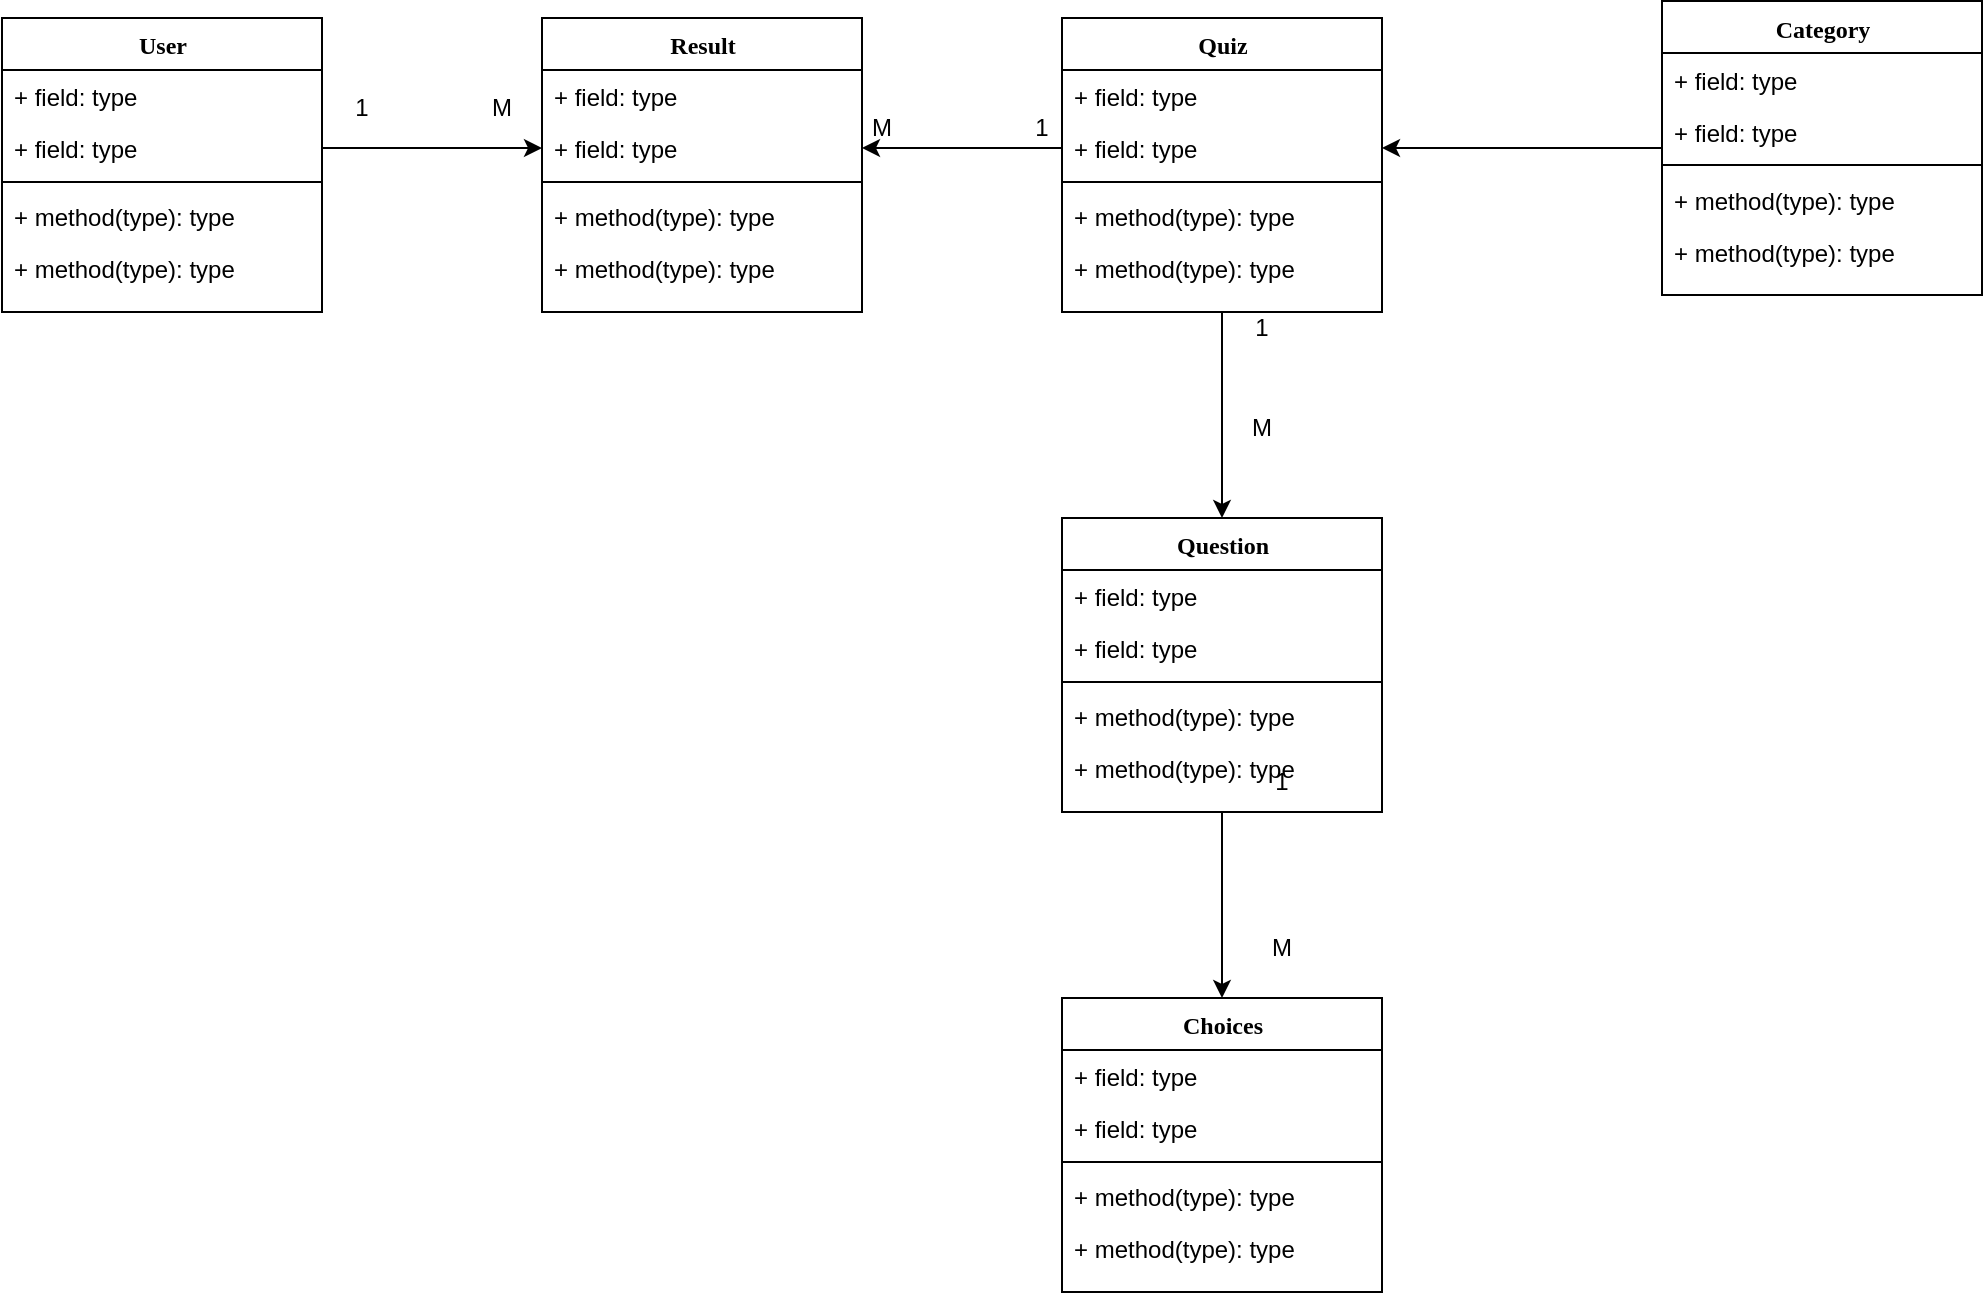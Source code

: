 <mxfile version="24.7.17">
  <diagram name="Page-1" id="9f46799a-70d6-7492-0946-bef42562c5a5">
    <mxGraphModel dx="1221" dy="654" grid="1" gridSize="10" guides="1" tooltips="1" connect="1" arrows="1" fold="1" page="1" pageScale="1" pageWidth="1100" pageHeight="850" background="none" math="0" shadow="0">
      <root>
        <mxCell id="0" />
        <mxCell id="1" parent="0" />
        <mxCell id="vHlq4BdYMwmWfM3dtU1s-13" style="edgeStyle=orthogonalEdgeStyle;rounded=0;orthogonalLoop=1;jettySize=auto;html=1;exitX=0.5;exitY=1;exitDx=0;exitDy=0;entryX=0.5;entryY=0;entryDx=0;entryDy=0;" edge="1" parent="1" source="78961159f06e98e8-108" target="vHlq4BdYMwmWfM3dtU1s-7">
          <mxGeometry relative="1" as="geometry" />
        </mxCell>
        <mxCell id="78961159f06e98e8-108" value="Question" style="swimlane;html=1;fontStyle=1;align=center;verticalAlign=top;childLayout=stackLayout;horizontal=1;startSize=26;horizontalStack=0;resizeParent=1;resizeLast=0;collapsible=1;marginBottom=0;swimlaneFillColor=#ffffff;rounded=0;shadow=0;comic=0;labelBackgroundColor=none;strokeWidth=1;fillColor=none;fontFamily=Verdana;fontSize=12" parent="1" vertex="1">
          <mxGeometry x="570" y="360.0" width="160" height="147" as="geometry" />
        </mxCell>
        <mxCell id="78961159f06e98e8-109" value="+ field: type" style="text;html=1;strokeColor=none;fillColor=none;align=left;verticalAlign=top;spacingLeft=4;spacingRight=4;whiteSpace=wrap;overflow=hidden;rotatable=0;points=[[0,0.5],[1,0.5]];portConstraint=eastwest;" parent="78961159f06e98e8-108" vertex="1">
          <mxGeometry y="26" width="160" height="26" as="geometry" />
        </mxCell>
        <mxCell id="78961159f06e98e8-110" value="+ field: type" style="text;html=1;strokeColor=none;fillColor=none;align=left;verticalAlign=top;spacingLeft=4;spacingRight=4;whiteSpace=wrap;overflow=hidden;rotatable=0;points=[[0,0.5],[1,0.5]];portConstraint=eastwest;" parent="78961159f06e98e8-108" vertex="1">
          <mxGeometry y="52" width="160" height="26" as="geometry" />
        </mxCell>
        <mxCell id="78961159f06e98e8-116" value="" style="line;html=1;strokeWidth=1;fillColor=none;align=left;verticalAlign=middle;spacingTop=-1;spacingLeft=3;spacingRight=3;rotatable=0;labelPosition=right;points=[];portConstraint=eastwest;" parent="78961159f06e98e8-108" vertex="1">
          <mxGeometry y="78" width="160" height="8" as="geometry" />
        </mxCell>
        <mxCell id="78961159f06e98e8-117" value="+ method(type): type" style="text;html=1;strokeColor=none;fillColor=none;align=left;verticalAlign=top;spacingLeft=4;spacingRight=4;whiteSpace=wrap;overflow=hidden;rotatable=0;points=[[0,0.5],[1,0.5]];portConstraint=eastwest;" parent="78961159f06e98e8-108" vertex="1">
          <mxGeometry y="86" width="160" height="26" as="geometry" />
        </mxCell>
        <mxCell id="78961159f06e98e8-120" value="+ method(type): type" style="text;html=1;strokeColor=none;fillColor=none;align=left;verticalAlign=top;spacingLeft=4;spacingRight=4;whiteSpace=wrap;overflow=hidden;rotatable=0;points=[[0,0.5],[1,0.5]];portConstraint=eastwest;" parent="78961159f06e98e8-108" vertex="1">
          <mxGeometry y="112" width="160" height="26" as="geometry" />
        </mxCell>
        <mxCell id="vHlq4BdYMwmWfM3dtU1s-1" value="User" style="swimlane;html=1;fontStyle=1;align=center;verticalAlign=top;childLayout=stackLayout;horizontal=1;startSize=26;horizontalStack=0;resizeParent=1;resizeLast=0;collapsible=1;marginBottom=0;swimlaneFillColor=#ffffff;rounded=0;shadow=0;comic=0;labelBackgroundColor=none;strokeWidth=1;fillColor=none;fontFamily=Verdana;fontSize=12" vertex="1" parent="1">
          <mxGeometry x="40" y="110.0" width="160" height="147" as="geometry" />
        </mxCell>
        <mxCell id="vHlq4BdYMwmWfM3dtU1s-2" value="+ field: type" style="text;html=1;strokeColor=none;fillColor=none;align=left;verticalAlign=top;spacingLeft=4;spacingRight=4;whiteSpace=wrap;overflow=hidden;rotatable=0;points=[[0,0.5],[1,0.5]];portConstraint=eastwest;" vertex="1" parent="vHlq4BdYMwmWfM3dtU1s-1">
          <mxGeometry y="26" width="160" height="26" as="geometry" />
        </mxCell>
        <mxCell id="vHlq4BdYMwmWfM3dtU1s-3" value="+ field: type" style="text;html=1;strokeColor=none;fillColor=none;align=left;verticalAlign=top;spacingLeft=4;spacingRight=4;whiteSpace=wrap;overflow=hidden;rotatable=0;points=[[0,0.5],[1,0.5]];portConstraint=eastwest;" vertex="1" parent="vHlq4BdYMwmWfM3dtU1s-1">
          <mxGeometry y="52" width="160" height="26" as="geometry" />
        </mxCell>
        <mxCell id="vHlq4BdYMwmWfM3dtU1s-4" value="" style="line;html=1;strokeWidth=1;fillColor=none;align=left;verticalAlign=middle;spacingTop=-1;spacingLeft=3;spacingRight=3;rotatable=0;labelPosition=right;points=[];portConstraint=eastwest;" vertex="1" parent="vHlq4BdYMwmWfM3dtU1s-1">
          <mxGeometry y="78" width="160" height="8" as="geometry" />
        </mxCell>
        <mxCell id="vHlq4BdYMwmWfM3dtU1s-5" value="+ method(type): type" style="text;html=1;strokeColor=none;fillColor=none;align=left;verticalAlign=top;spacingLeft=4;spacingRight=4;whiteSpace=wrap;overflow=hidden;rotatable=0;points=[[0,0.5],[1,0.5]];portConstraint=eastwest;" vertex="1" parent="vHlq4BdYMwmWfM3dtU1s-1">
          <mxGeometry y="86" width="160" height="26" as="geometry" />
        </mxCell>
        <mxCell id="vHlq4BdYMwmWfM3dtU1s-6" value="+ method(type): type" style="text;html=1;strokeColor=none;fillColor=none;align=left;verticalAlign=top;spacingLeft=4;spacingRight=4;whiteSpace=wrap;overflow=hidden;rotatable=0;points=[[0,0.5],[1,0.5]];portConstraint=eastwest;" vertex="1" parent="vHlq4BdYMwmWfM3dtU1s-1">
          <mxGeometry y="112" width="160" height="26" as="geometry" />
        </mxCell>
        <mxCell id="vHlq4BdYMwmWfM3dtU1s-7" value="Choices" style="swimlane;html=1;fontStyle=1;align=center;verticalAlign=top;childLayout=stackLayout;horizontal=1;startSize=26;horizontalStack=0;resizeParent=1;resizeLast=0;collapsible=1;marginBottom=0;swimlaneFillColor=#ffffff;rounded=0;shadow=0;comic=0;labelBackgroundColor=none;strokeWidth=1;fillColor=none;fontFamily=Verdana;fontSize=12" vertex="1" parent="1">
          <mxGeometry x="570" y="600.0" width="160" height="147" as="geometry" />
        </mxCell>
        <mxCell id="vHlq4BdYMwmWfM3dtU1s-8" value="+ field: type" style="text;html=1;strokeColor=none;fillColor=none;align=left;verticalAlign=top;spacingLeft=4;spacingRight=4;whiteSpace=wrap;overflow=hidden;rotatable=0;points=[[0,0.5],[1,0.5]];portConstraint=eastwest;" vertex="1" parent="vHlq4BdYMwmWfM3dtU1s-7">
          <mxGeometry y="26" width="160" height="26" as="geometry" />
        </mxCell>
        <mxCell id="vHlq4BdYMwmWfM3dtU1s-9" value="+ field: type" style="text;html=1;strokeColor=none;fillColor=none;align=left;verticalAlign=top;spacingLeft=4;spacingRight=4;whiteSpace=wrap;overflow=hidden;rotatable=0;points=[[0,0.5],[1,0.5]];portConstraint=eastwest;" vertex="1" parent="vHlq4BdYMwmWfM3dtU1s-7">
          <mxGeometry y="52" width="160" height="26" as="geometry" />
        </mxCell>
        <mxCell id="vHlq4BdYMwmWfM3dtU1s-10" value="" style="line;html=1;strokeWidth=1;fillColor=none;align=left;verticalAlign=middle;spacingTop=-1;spacingLeft=3;spacingRight=3;rotatable=0;labelPosition=right;points=[];portConstraint=eastwest;" vertex="1" parent="vHlq4BdYMwmWfM3dtU1s-7">
          <mxGeometry y="78" width="160" height="8" as="geometry" />
        </mxCell>
        <mxCell id="vHlq4BdYMwmWfM3dtU1s-11" value="+ method(type): type" style="text;html=1;strokeColor=none;fillColor=none;align=left;verticalAlign=top;spacingLeft=4;spacingRight=4;whiteSpace=wrap;overflow=hidden;rotatable=0;points=[[0,0.5],[1,0.5]];portConstraint=eastwest;" vertex="1" parent="vHlq4BdYMwmWfM3dtU1s-7">
          <mxGeometry y="86" width="160" height="26" as="geometry" />
        </mxCell>
        <mxCell id="vHlq4BdYMwmWfM3dtU1s-12" value="+ method(type): type" style="text;html=1;strokeColor=none;fillColor=none;align=left;verticalAlign=top;spacingLeft=4;spacingRight=4;whiteSpace=wrap;overflow=hidden;rotatable=0;points=[[0,0.5],[1,0.5]];portConstraint=eastwest;" vertex="1" parent="vHlq4BdYMwmWfM3dtU1s-7">
          <mxGeometry y="112" width="160" height="26" as="geometry" />
        </mxCell>
        <mxCell id="vHlq4BdYMwmWfM3dtU1s-14" value="1" style="text;html=1;align=center;verticalAlign=middle;whiteSpace=wrap;rounded=0;" vertex="1" parent="1">
          <mxGeometry x="650" y="477" width="60" height="30" as="geometry" />
        </mxCell>
        <mxCell id="vHlq4BdYMwmWfM3dtU1s-15" value="M" style="text;html=1;align=center;verticalAlign=middle;whiteSpace=wrap;rounded=0;" vertex="1" parent="1">
          <mxGeometry x="650" y="560" width="60" height="30" as="geometry" />
        </mxCell>
        <mxCell id="vHlq4BdYMwmWfM3dtU1s-22" style="edgeStyle=orthogonalEdgeStyle;rounded=0;orthogonalLoop=1;jettySize=auto;html=1;exitX=0.5;exitY=1;exitDx=0;exitDy=0;entryX=0.5;entryY=0;entryDx=0;entryDy=0;" edge="1" parent="1" source="vHlq4BdYMwmWfM3dtU1s-16" target="78961159f06e98e8-108">
          <mxGeometry relative="1" as="geometry" />
        </mxCell>
        <mxCell id="vHlq4BdYMwmWfM3dtU1s-16" value="Quiz" style="swimlane;html=1;fontStyle=1;align=center;verticalAlign=top;childLayout=stackLayout;horizontal=1;startSize=26;horizontalStack=0;resizeParent=1;resizeLast=0;collapsible=1;marginBottom=0;swimlaneFillColor=#ffffff;rounded=0;shadow=0;comic=0;labelBackgroundColor=none;strokeWidth=1;fillColor=none;fontFamily=Verdana;fontSize=12" vertex="1" parent="1">
          <mxGeometry x="570" y="110.0" width="160" height="147" as="geometry" />
        </mxCell>
        <mxCell id="vHlq4BdYMwmWfM3dtU1s-17" value="+ field: type" style="text;html=1;strokeColor=none;fillColor=none;align=left;verticalAlign=top;spacingLeft=4;spacingRight=4;whiteSpace=wrap;overflow=hidden;rotatable=0;points=[[0,0.5],[1,0.5]];portConstraint=eastwest;" vertex="1" parent="vHlq4BdYMwmWfM3dtU1s-16">
          <mxGeometry y="26" width="160" height="26" as="geometry" />
        </mxCell>
        <mxCell id="vHlq4BdYMwmWfM3dtU1s-18" value="+ field: type" style="text;html=1;strokeColor=none;fillColor=none;align=left;verticalAlign=top;spacingLeft=4;spacingRight=4;whiteSpace=wrap;overflow=hidden;rotatable=0;points=[[0,0.5],[1,0.5]];portConstraint=eastwest;" vertex="1" parent="vHlq4BdYMwmWfM3dtU1s-16">
          <mxGeometry y="52" width="160" height="26" as="geometry" />
        </mxCell>
        <mxCell id="vHlq4BdYMwmWfM3dtU1s-19" value="" style="line;html=1;strokeWidth=1;fillColor=none;align=left;verticalAlign=middle;spacingTop=-1;spacingLeft=3;spacingRight=3;rotatable=0;labelPosition=right;points=[];portConstraint=eastwest;" vertex="1" parent="vHlq4BdYMwmWfM3dtU1s-16">
          <mxGeometry y="78" width="160" height="8" as="geometry" />
        </mxCell>
        <mxCell id="vHlq4BdYMwmWfM3dtU1s-20" value="+ method(type): type" style="text;html=1;strokeColor=none;fillColor=none;align=left;verticalAlign=top;spacingLeft=4;spacingRight=4;whiteSpace=wrap;overflow=hidden;rotatable=0;points=[[0,0.5],[1,0.5]];portConstraint=eastwest;" vertex="1" parent="vHlq4BdYMwmWfM3dtU1s-16">
          <mxGeometry y="86" width="160" height="26" as="geometry" />
        </mxCell>
        <mxCell id="vHlq4BdYMwmWfM3dtU1s-21" value="+ method(type): type" style="text;html=1;strokeColor=none;fillColor=none;align=left;verticalAlign=top;spacingLeft=4;spacingRight=4;whiteSpace=wrap;overflow=hidden;rotatable=0;points=[[0,0.5],[1,0.5]];portConstraint=eastwest;" vertex="1" parent="vHlq4BdYMwmWfM3dtU1s-16">
          <mxGeometry y="112" width="160" height="26" as="geometry" />
        </mxCell>
        <mxCell id="vHlq4BdYMwmWfM3dtU1s-23" value="1" style="text;html=1;align=center;verticalAlign=middle;whiteSpace=wrap;rounded=0;" vertex="1" parent="1">
          <mxGeometry x="640" y="250" width="60" height="30" as="geometry" />
        </mxCell>
        <mxCell id="vHlq4BdYMwmWfM3dtU1s-24" value="M" style="text;html=1;align=center;verticalAlign=middle;whiteSpace=wrap;rounded=0;" vertex="1" parent="1">
          <mxGeometry x="640" y="300" width="60" height="30" as="geometry" />
        </mxCell>
        <mxCell id="vHlq4BdYMwmWfM3dtU1s-26" value="Result" style="swimlane;html=1;fontStyle=1;align=center;verticalAlign=top;childLayout=stackLayout;horizontal=1;startSize=26;horizontalStack=0;resizeParent=1;resizeLast=0;collapsible=1;marginBottom=0;swimlaneFillColor=#ffffff;rounded=0;shadow=0;comic=0;labelBackgroundColor=none;strokeWidth=1;fillColor=none;fontFamily=Verdana;fontSize=12" vertex="1" parent="1">
          <mxGeometry x="310" y="110.0" width="160" height="147" as="geometry" />
        </mxCell>
        <mxCell id="vHlq4BdYMwmWfM3dtU1s-27" value="+ field: type" style="text;html=1;strokeColor=none;fillColor=none;align=left;verticalAlign=top;spacingLeft=4;spacingRight=4;whiteSpace=wrap;overflow=hidden;rotatable=0;points=[[0,0.5],[1,0.5]];portConstraint=eastwest;" vertex="1" parent="vHlq4BdYMwmWfM3dtU1s-26">
          <mxGeometry y="26" width="160" height="26" as="geometry" />
        </mxCell>
        <mxCell id="vHlq4BdYMwmWfM3dtU1s-28" value="+ field: type" style="text;html=1;strokeColor=none;fillColor=none;align=left;verticalAlign=top;spacingLeft=4;spacingRight=4;whiteSpace=wrap;overflow=hidden;rotatable=0;points=[[0,0.5],[1,0.5]];portConstraint=eastwest;" vertex="1" parent="vHlq4BdYMwmWfM3dtU1s-26">
          <mxGeometry y="52" width="160" height="26" as="geometry" />
        </mxCell>
        <mxCell id="vHlq4BdYMwmWfM3dtU1s-29" value="" style="line;html=1;strokeWidth=1;fillColor=none;align=left;verticalAlign=middle;spacingTop=-1;spacingLeft=3;spacingRight=3;rotatable=0;labelPosition=right;points=[];portConstraint=eastwest;" vertex="1" parent="vHlq4BdYMwmWfM3dtU1s-26">
          <mxGeometry y="78" width="160" height="8" as="geometry" />
        </mxCell>
        <mxCell id="vHlq4BdYMwmWfM3dtU1s-30" value="+ method(type): type" style="text;html=1;strokeColor=none;fillColor=none;align=left;verticalAlign=top;spacingLeft=4;spacingRight=4;whiteSpace=wrap;overflow=hidden;rotatable=0;points=[[0,0.5],[1,0.5]];portConstraint=eastwest;" vertex="1" parent="vHlq4BdYMwmWfM3dtU1s-26">
          <mxGeometry y="86" width="160" height="26" as="geometry" />
        </mxCell>
        <mxCell id="vHlq4BdYMwmWfM3dtU1s-31" value="+ method(type): type" style="text;html=1;strokeColor=none;fillColor=none;align=left;verticalAlign=top;spacingLeft=4;spacingRight=4;whiteSpace=wrap;overflow=hidden;rotatable=0;points=[[0,0.5],[1,0.5]];portConstraint=eastwest;" vertex="1" parent="vHlq4BdYMwmWfM3dtU1s-26">
          <mxGeometry y="112" width="160" height="26" as="geometry" />
        </mxCell>
        <mxCell id="vHlq4BdYMwmWfM3dtU1s-32" style="edgeStyle=orthogonalEdgeStyle;rounded=0;orthogonalLoop=1;jettySize=auto;html=1;exitX=1;exitY=0.5;exitDx=0;exitDy=0;entryX=0;entryY=0.5;entryDx=0;entryDy=0;" edge="1" parent="1" source="vHlq4BdYMwmWfM3dtU1s-3" target="vHlq4BdYMwmWfM3dtU1s-28">
          <mxGeometry relative="1" as="geometry" />
        </mxCell>
        <mxCell id="vHlq4BdYMwmWfM3dtU1s-33" value="M" style="text;html=1;align=center;verticalAlign=middle;whiteSpace=wrap;rounded=0;" vertex="1" parent="1">
          <mxGeometry x="260" y="140" width="60" height="30" as="geometry" />
        </mxCell>
        <mxCell id="vHlq4BdYMwmWfM3dtU1s-36" value="1" style="text;html=1;align=center;verticalAlign=middle;whiteSpace=wrap;rounded=0;" vertex="1" parent="1">
          <mxGeometry x="200" y="140" width="40" height="30" as="geometry" />
        </mxCell>
        <mxCell id="vHlq4BdYMwmWfM3dtU1s-37" style="edgeStyle=orthogonalEdgeStyle;rounded=0;orthogonalLoop=1;jettySize=auto;html=1;exitX=0;exitY=0.5;exitDx=0;exitDy=0;" edge="1" parent="1" source="vHlq4BdYMwmWfM3dtU1s-18" target="vHlq4BdYMwmWfM3dtU1s-28">
          <mxGeometry relative="1" as="geometry" />
        </mxCell>
        <mxCell id="vHlq4BdYMwmWfM3dtU1s-38" value="M" style="text;html=1;align=center;verticalAlign=middle;whiteSpace=wrap;rounded=0;" vertex="1" parent="1">
          <mxGeometry x="450" y="150" width="60" height="30" as="geometry" />
        </mxCell>
        <mxCell id="vHlq4BdYMwmWfM3dtU1s-39" value="1" style="text;html=1;align=center;verticalAlign=middle;whiteSpace=wrap;rounded=0;" vertex="1" parent="1">
          <mxGeometry x="540" y="150" width="40" height="30" as="geometry" />
        </mxCell>
        <mxCell id="vHlq4BdYMwmWfM3dtU1s-46" style="edgeStyle=orthogonalEdgeStyle;rounded=0;orthogonalLoop=1;jettySize=auto;html=1;exitX=0;exitY=0.5;exitDx=0;exitDy=0;entryX=1;entryY=0.5;entryDx=0;entryDy=0;" edge="1" parent="1" source="vHlq4BdYMwmWfM3dtU1s-40" target="vHlq4BdYMwmWfM3dtU1s-18">
          <mxGeometry relative="1" as="geometry" />
        </mxCell>
        <mxCell id="vHlq4BdYMwmWfM3dtU1s-40" value="Category" style="swimlane;html=1;fontStyle=1;align=center;verticalAlign=top;childLayout=stackLayout;horizontal=1;startSize=26;horizontalStack=0;resizeParent=1;resizeLast=0;collapsible=1;marginBottom=0;swimlaneFillColor=#ffffff;rounded=0;shadow=0;comic=0;labelBackgroundColor=none;strokeWidth=1;fillColor=none;fontFamily=Verdana;fontSize=12" vertex="1" parent="1">
          <mxGeometry x="870" y="101.5" width="160" height="147" as="geometry" />
        </mxCell>
        <mxCell id="vHlq4BdYMwmWfM3dtU1s-41" value="+ field: type" style="text;html=1;strokeColor=none;fillColor=none;align=left;verticalAlign=top;spacingLeft=4;spacingRight=4;whiteSpace=wrap;overflow=hidden;rotatable=0;points=[[0,0.5],[1,0.5]];portConstraint=eastwest;" vertex="1" parent="vHlq4BdYMwmWfM3dtU1s-40">
          <mxGeometry y="26" width="160" height="26" as="geometry" />
        </mxCell>
        <mxCell id="vHlq4BdYMwmWfM3dtU1s-42" value="+ field: type" style="text;html=1;strokeColor=none;fillColor=none;align=left;verticalAlign=top;spacingLeft=4;spacingRight=4;whiteSpace=wrap;overflow=hidden;rotatable=0;points=[[0,0.5],[1,0.5]];portConstraint=eastwest;" vertex="1" parent="vHlq4BdYMwmWfM3dtU1s-40">
          <mxGeometry y="52" width="160" height="26" as="geometry" />
        </mxCell>
        <mxCell id="vHlq4BdYMwmWfM3dtU1s-43" value="" style="line;html=1;strokeWidth=1;fillColor=none;align=left;verticalAlign=middle;spacingTop=-1;spacingLeft=3;spacingRight=3;rotatable=0;labelPosition=right;points=[];portConstraint=eastwest;" vertex="1" parent="vHlq4BdYMwmWfM3dtU1s-40">
          <mxGeometry y="78" width="160" height="8" as="geometry" />
        </mxCell>
        <mxCell id="vHlq4BdYMwmWfM3dtU1s-44" value="+ method(type): type" style="text;html=1;strokeColor=none;fillColor=none;align=left;verticalAlign=top;spacingLeft=4;spacingRight=4;whiteSpace=wrap;overflow=hidden;rotatable=0;points=[[0,0.5],[1,0.5]];portConstraint=eastwest;" vertex="1" parent="vHlq4BdYMwmWfM3dtU1s-40">
          <mxGeometry y="86" width="160" height="26" as="geometry" />
        </mxCell>
        <mxCell id="vHlq4BdYMwmWfM3dtU1s-45" value="+ method(type): type" style="text;html=1;strokeColor=none;fillColor=none;align=left;verticalAlign=top;spacingLeft=4;spacingRight=4;whiteSpace=wrap;overflow=hidden;rotatable=0;points=[[0,0.5],[1,0.5]];portConstraint=eastwest;" vertex="1" parent="vHlq4BdYMwmWfM3dtU1s-40">
          <mxGeometry y="112" width="160" height="26" as="geometry" />
        </mxCell>
      </root>
    </mxGraphModel>
  </diagram>
</mxfile>
